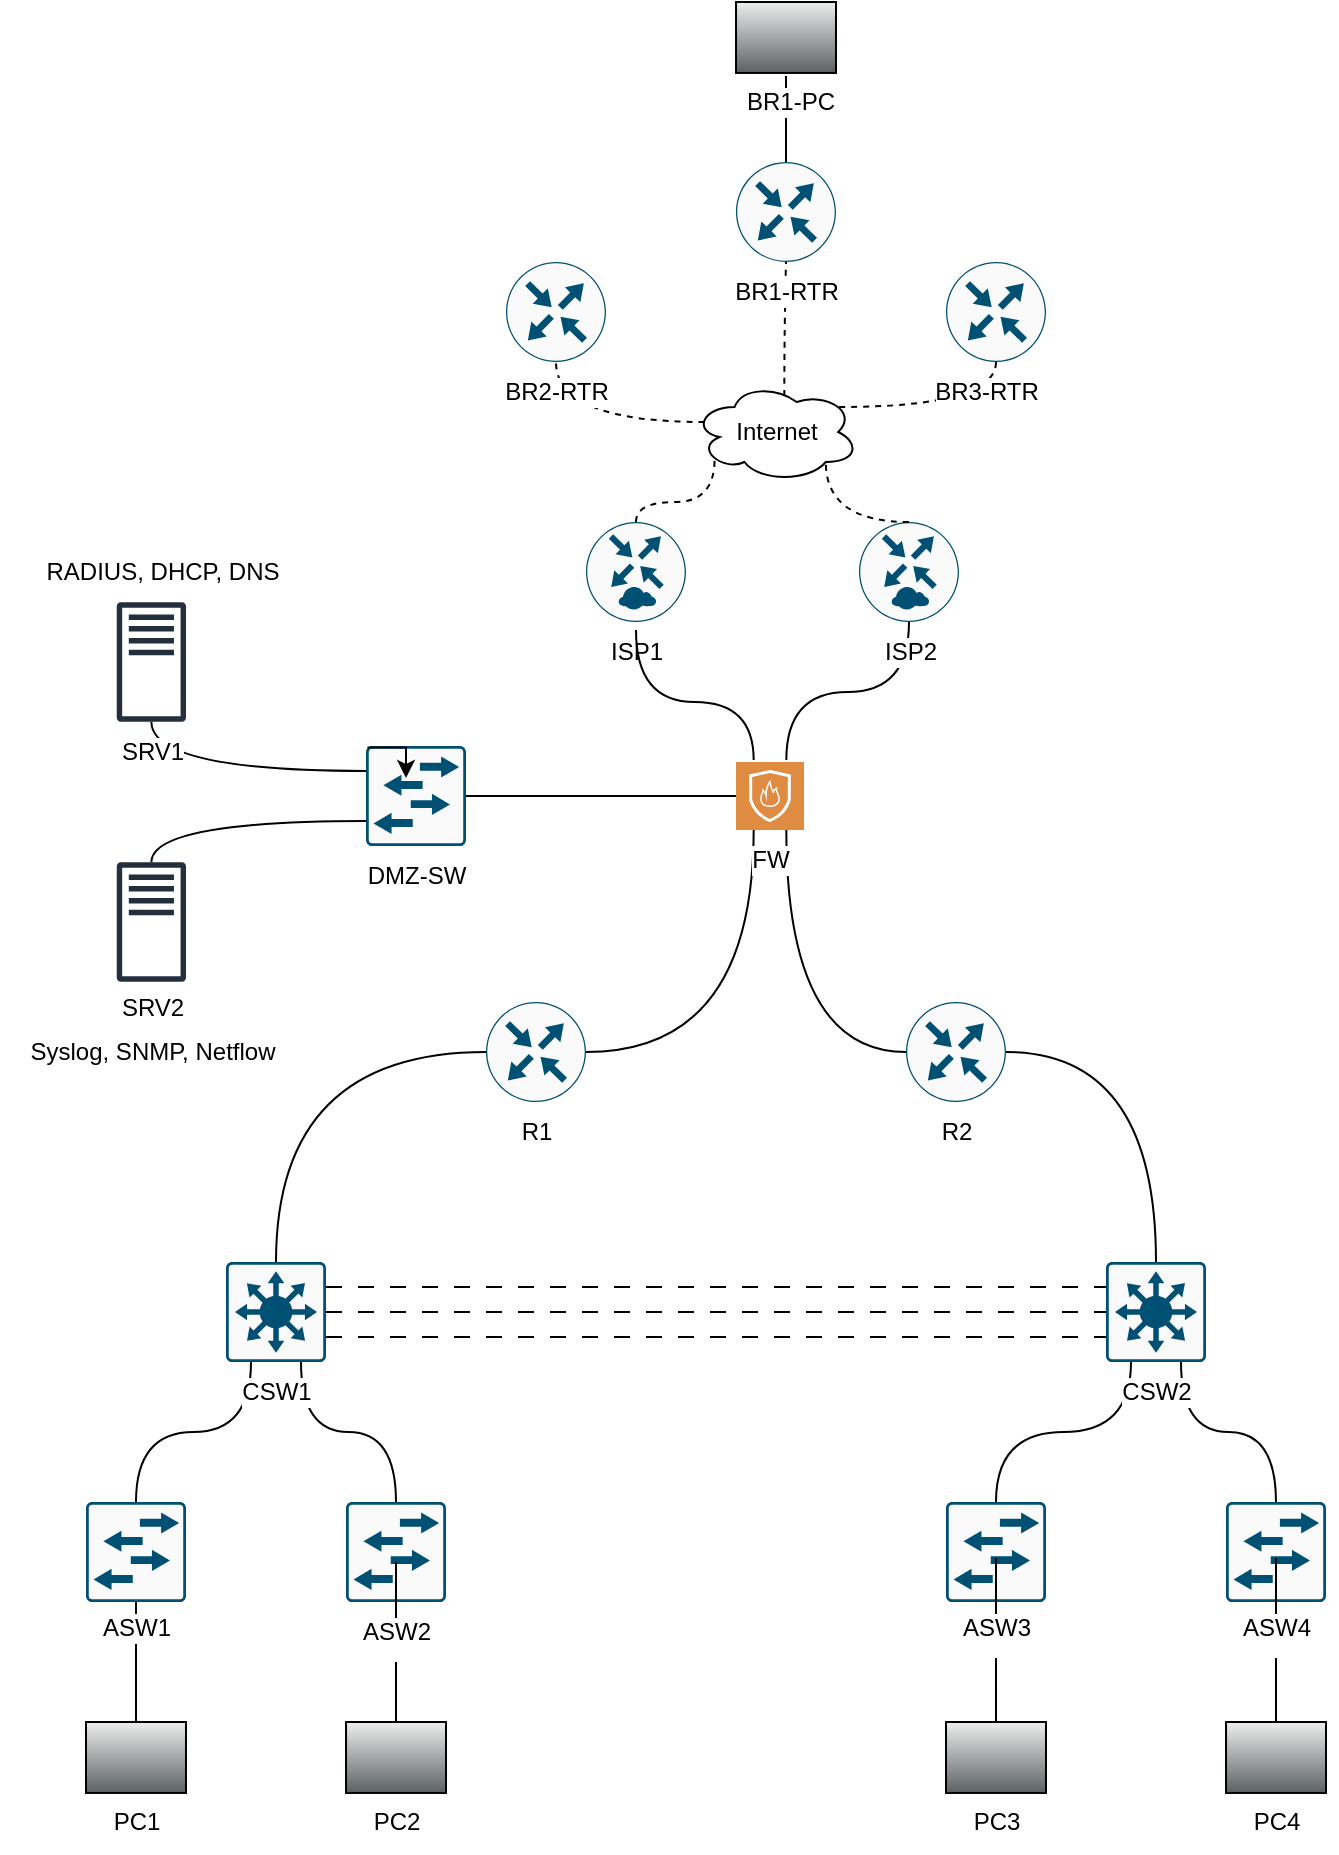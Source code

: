 <mxfile version="27.0.5">
  <diagram name="Page-1" id="cx-hjg-RENKBDJ7C8sbw">
    <mxGraphModel dx="1067" dy="931" grid="1" gridSize="10" guides="1" tooltips="1" connect="1" arrows="1" fold="1" page="1" pageScale="1" pageWidth="827" pageHeight="1169" math="0" shadow="0">
      <root>
        <mxCell id="0" />
        <mxCell id="1" parent="0" />
        <mxCell id="QYmhKUo41NAajOEhLeO6-1" value="" style="sketch=0;points=[[0.5,0,0],[1,0.5,0],[0.5,1,0],[0,0.5,0],[0.145,0.145,0],[0.856,0.145,0],[0.855,0.856,0],[0.145,0.855,0]];verticalLabelPosition=bottom;html=1;verticalAlign=top;aspect=fixed;align=center;pointerEvents=1;shape=mxgraph.cisco19.rect;prIcon=csr_1000v;fillColor=#FAFAFA;strokeColor=#005073;" parent="1" vertex="1">
          <mxGeometry x="330" y="300" width="50" height="50" as="geometry" />
        </mxCell>
        <mxCell id="QYmhKUo41NAajOEhLeO6-2" value="" style="sketch=0;points=[[0.5,0,0],[1,0.5,0],[0.5,1,0],[0,0.5,0],[0.145,0.145,0],[0.856,0.145,0],[0.855,0.856,0],[0.145,0.855,0]];verticalLabelPosition=bottom;html=1;verticalAlign=top;aspect=fixed;align=center;pointerEvents=1;shape=mxgraph.cisco19.rect;prIcon=csr_1000v;fillColor=#FAFAFA;strokeColor=#005073;" parent="1" vertex="1">
          <mxGeometry x="466.5" y="300" width="50" height="50" as="geometry" />
        </mxCell>
        <mxCell id="QYmhKUo41NAajOEhLeO6-4" value="" style="sketch=0;points=[[0.5,0,0],[1,0.5,0],[0.5,1,0],[0,0.5,0],[0.145,0.145,0],[0.856,0.145,0],[0.855,0.856,0],[0.145,0.855,0]];verticalLabelPosition=bottom;html=1;verticalAlign=top;aspect=fixed;align=center;pointerEvents=1;shape=mxgraph.cisco19.rect;prIcon=router;fillColor=#FAFAFA;strokeColor=#005073;" parent="1" vertex="1">
          <mxGeometry x="280" y="540" width="50" height="50" as="geometry" />
        </mxCell>
        <mxCell id="QYmhKUo41NAajOEhLeO6-5" value="" style="sketch=0;points=[[0.5,0,0],[1,0.5,0],[0.5,1,0],[0,0.5,0],[0.145,0.145,0],[0.856,0.145,0],[0.855,0.856,0],[0.145,0.855,0]];verticalLabelPosition=bottom;html=1;verticalAlign=top;aspect=fixed;align=center;pointerEvents=1;shape=mxgraph.cisco19.rect;prIcon=router;fillColor=#FAFAFA;strokeColor=#005073;" parent="1" vertex="1">
          <mxGeometry x="490" y="540" width="50" height="50" as="geometry" />
        </mxCell>
        <mxCell id="QYmhKUo41NAajOEhLeO6-6" value="" style="sketch=0;points=[[0.5,0,0],[1,0.5,0],[0.5,1,0],[0,0.5,0],[0.145,0.145,0],[0.856,0.145,0],[0.855,0.856,0],[0.145,0.855,0]];verticalLabelPosition=bottom;html=1;verticalAlign=top;aspect=fixed;align=center;pointerEvents=1;shape=mxgraph.cisco19.rect;prIcon=router;fillColor=#FAFAFA;strokeColor=#005073;" parent="1" vertex="1">
          <mxGeometry x="290" y="170" width="50" height="50" as="geometry" />
        </mxCell>
        <mxCell id="QYmhKUo41NAajOEhLeO6-7" value="" style="sketch=0;points=[[0.5,0,0],[1,0.5,0],[0.5,1,0],[0,0.5,0],[0.145,0.145,0],[0.856,0.145,0],[0.855,0.856,0],[0.145,0.855,0]];verticalLabelPosition=bottom;html=1;verticalAlign=top;aspect=fixed;align=center;pointerEvents=1;shape=mxgraph.cisco19.rect;prIcon=router;fillColor=#FAFAFA;strokeColor=#005073;" parent="1" vertex="1">
          <mxGeometry x="405" y="120" width="50" height="50" as="geometry" />
        </mxCell>
        <mxCell id="QYmhKUo41NAajOEhLeO6-8" value="" style="sketch=0;points=[[0.5,0,0],[1,0.5,0],[0.5,1,0],[0,0.5,0],[0.145,0.145,0],[0.856,0.145,0],[0.855,0.856,0],[0.145,0.855,0]];verticalLabelPosition=bottom;html=1;verticalAlign=top;aspect=fixed;align=center;pointerEvents=1;shape=mxgraph.cisco19.rect;prIcon=router;fillColor=#FAFAFA;strokeColor=#005073;" parent="1" vertex="1">
          <mxGeometry x="510" y="170" width="50" height="50" as="geometry" />
        </mxCell>
        <mxCell id="QYmhKUo41NAajOEhLeO6-14" value="" style="sketch=0;pointerEvents=1;shadow=0;dashed=0;html=1;strokeColor=none;fillColor=#DF8C42;labelPosition=center;verticalLabelPosition=bottom;verticalAlign=top;align=center;outlineConnect=0;shape=mxgraph.veeam2.firewall;points=[[0,0.5,0,0,0],[0.26,0,0,0,-1],[0.26,1,0,0,0],[0.74,0,0,0,-1],[0.74,1,0,0,0]];" parent="1" vertex="1">
          <mxGeometry x="405" y="420" width="34" height="34" as="geometry" />
        </mxCell>
        <mxCell id="QYmhKUo41NAajOEhLeO6-33" style="edgeStyle=orthogonalEdgeStyle;rounded=0;orthogonalLoop=1;jettySize=auto;html=1;exitX=0;exitY=0.75;exitDx=0;exitDy=0;exitPerimeter=0;curved=1;strokeColor=default;flowAnimation=0;shadow=0;endArrow=none;startFill=0;" parent="1" source="QYmhKUo41NAajOEhLeO6-15" target="QYmhKUo41NAajOEhLeO6-30" edge="1">
          <mxGeometry relative="1" as="geometry" />
        </mxCell>
        <mxCell id="QYmhKUo41NAajOEhLeO6-34" style="edgeStyle=orthogonalEdgeStyle;rounded=0;orthogonalLoop=1;jettySize=auto;html=1;exitX=1;exitY=0.5;exitDx=0;exitDy=0;exitPerimeter=0;curved=1;endArrow=none;startFill=0;" parent="1" source="QYmhKUo41NAajOEhLeO6-15" target="QYmhKUo41NAajOEhLeO6-14" edge="1">
          <mxGeometry relative="1" as="geometry" />
        </mxCell>
        <mxCell id="QYmhKUo41NAajOEhLeO6-45" style="edgeStyle=orthogonalEdgeStyle;rounded=0;orthogonalLoop=1;jettySize=auto;html=1;exitX=0;exitY=0.25;exitDx=0;exitDy=0;exitPerimeter=0;curved=1;endArrow=none;startFill=0;labelBackgroundColor=default;" parent="1" source="QYmhKUo41NAajOEhLeO6-15" target="QYmhKUo41NAajOEhLeO6-29" edge="1">
          <mxGeometry relative="1" as="geometry" />
        </mxCell>
        <mxCell id="QYmhKUo41NAajOEhLeO6-15" value="l" style="sketch=0;points=[[0,0.25,0,0,0],[0,0.5,0,0,0],[0,0.75,0,0,0],[0.015,0.015,0,0,0],[0.015,0.985,0,0,0],[0.25,0,0,0,0],[0.25,1,0,0,0],[0.5,0,0,0,0],[0.5,1,0,0,0],[0.75,0,0,0,0],[0.75,1,0,0,0],[0.985,0.015,0,0,0],[0.985,0.985,0,0,0],[1,0.25,0,0,0],[1,0.5,0,0,0],[1,0.75,0,0,0]];verticalLabelPosition=bottom;html=1;verticalAlign=top;aspect=fixed;align=center;pointerEvents=1;shape=mxgraph.cisco19.rect;prIcon=l2_switch;fillColor=#FAFAFA;strokeColor=#005073;" parent="1" vertex="1">
          <mxGeometry x="220" y="412" width="50" height="50" as="geometry" />
        </mxCell>
        <mxCell id="QYmhKUo41NAajOEhLeO6-16" value="" style="sketch=0;points=[[0.015,0.015,0],[0.985,0.015,0],[0.985,0.985,0],[0.015,0.985,0],[0.25,0,0],[0.5,0,0],[0.75,0,0],[1,0.25,0],[1,0.5,0],[1,0.75,0],[0.75,1,0],[0.5,1,0],[0.25,1,0],[0,0.75,0],[0,0.5,0],[0,0.25,0]];verticalLabelPosition=bottom;html=1;verticalAlign=top;aspect=fixed;align=center;pointerEvents=1;shape=mxgraph.cisco19.rect;prIcon=l3_switch;fillColor=#FAFAFA;strokeColor=#005073;" parent="1" vertex="1">
          <mxGeometry x="150" y="670" width="50" height="50" as="geometry" />
        </mxCell>
        <mxCell id="QYmhKUo41NAajOEhLeO6-17" value="" style="sketch=0;points=[[0.015,0.015,0],[0.985,0.015,0],[0.985,0.985,0],[0.015,0.985,0],[0.25,0,0],[0.5,0,0],[0.75,0,0],[1,0.25,0],[1,0.5,0],[1,0.75,0],[0.75,1,0],[0.5,1,0],[0.25,1,0],[0,0.75,0],[0,0.5,0],[0,0.25,0]];verticalLabelPosition=bottom;html=1;verticalAlign=top;aspect=fixed;align=center;pointerEvents=1;shape=mxgraph.cisco19.rect;prIcon=l3_switch;fillColor=#FAFAFA;strokeColor=#005073;" parent="1" vertex="1">
          <mxGeometry x="590" y="670" width="50" height="50" as="geometry" />
        </mxCell>
        <mxCell id="QYmhKUo41NAajOEhLeO6-62" style="edgeStyle=orthogonalEdgeStyle;rounded=0;orthogonalLoop=1;jettySize=auto;html=1;exitX=0.5;exitY=1;exitDx=0;exitDy=0;exitPerimeter=0;endArrow=none;startFill=0;" parent="1" source="QYmhKUo41NAajOEhLeO6-18" target="QYmhKUo41NAajOEhLeO6-23" edge="1">
          <mxGeometry relative="1" as="geometry" />
        </mxCell>
        <mxCell id="QYmhKUo41NAajOEhLeO6-18" value="" style="sketch=0;points=[[0.015,0.015,0],[0.985,0.015,0],[0.985,0.985,0],[0.015,0.985,0],[0.25,0,0],[0.5,0,0],[0.75,0,0],[1,0.25,0],[1,0.5,0],[1,0.75,0],[0.75,1,0],[0.5,1,0],[0.25,1,0],[0,0.75,0],[0,0.5,0],[0,0.25,0]];verticalLabelPosition=bottom;html=1;verticalAlign=top;aspect=fixed;align=center;pointerEvents=1;shape=mxgraph.cisco19.rect;prIcon=l2_switch;fillColor=#FAFAFA;strokeColor=#005073;" parent="1" vertex="1">
          <mxGeometry x="80" y="790" width="50" height="50" as="geometry" />
        </mxCell>
        <mxCell id="QYmhKUo41NAajOEhLeO6-63" style="edgeStyle=orthogonalEdgeStyle;rounded=0;orthogonalLoop=1;jettySize=auto;html=1;exitX=0.5;exitY=1;exitDx=0;exitDy=0;exitPerimeter=0;endArrow=none;startFill=0;" parent="1" source="nFP74qU7jgvlYta2bDjf-6" target="QYmhKUo41NAajOEhLeO6-24" edge="1">
          <mxGeometry relative="1" as="geometry" />
        </mxCell>
        <mxCell id="QYmhKUo41NAajOEhLeO6-19" value="" style="sketch=0;points=[[0.015,0.015,0],[0.985,0.015,0],[0.985,0.985,0],[0.015,0.985,0],[0.25,0,0],[0.5,0,0],[0.75,0,0],[1,0.25,0],[1,0.5,0],[1,0.75,0],[0.75,1,0],[0.5,1,0],[0.25,1,0],[0,0.75,0],[0,0.5,0],[0,0.25,0]];verticalLabelPosition=bottom;html=1;verticalAlign=top;aspect=fixed;align=center;pointerEvents=1;shape=mxgraph.cisco19.rect;prIcon=l2_switch;fillColor=#FAFAFA;strokeColor=#005073;" parent="1" vertex="1">
          <mxGeometry x="210" y="790" width="50" height="50" as="geometry" />
        </mxCell>
        <mxCell id="QYmhKUo41NAajOEhLeO6-71" style="edgeStyle=orthogonalEdgeStyle;rounded=0;orthogonalLoop=1;jettySize=auto;html=1;exitX=0.5;exitY=1;exitDx=0;exitDy=0;exitPerimeter=0;endArrow=none;startFill=0;" parent="1" source="nFP74qU7jgvlYta2bDjf-9" target="QYmhKUo41NAajOEhLeO6-25" edge="1">
          <mxGeometry relative="1" as="geometry" />
        </mxCell>
        <mxCell id="QYmhKUo41NAajOEhLeO6-20" value="" style="sketch=0;points=[[0.015,0.015,0],[0.985,0.015,0],[0.985,0.985,0],[0.015,0.985,0],[0.25,0,0],[0.5,0,0],[0.75,0,0],[1,0.25,0],[1,0.5,0],[1,0.75,0],[0.75,1,0],[0.5,1,0],[0.25,1,0],[0,0.75,0],[0,0.5,0],[0,0.25,0]];verticalLabelPosition=bottom;html=1;verticalAlign=top;aspect=fixed;align=center;pointerEvents=1;shape=mxgraph.cisco19.rect;prIcon=l2_switch;fillColor=#FAFAFA;strokeColor=#005073;" parent="1" vertex="1">
          <mxGeometry x="510" y="790" width="50" height="50" as="geometry" />
        </mxCell>
        <mxCell id="QYmhKUo41NAajOEhLeO6-74" style="edgeStyle=orthogonalEdgeStyle;rounded=0;orthogonalLoop=1;jettySize=auto;html=1;exitX=0.5;exitY=1;exitDx=0;exitDy=0;exitPerimeter=0;endArrow=none;startFill=0;" parent="1" source="nFP74qU7jgvlYta2bDjf-11" target="QYmhKUo41NAajOEhLeO6-26" edge="1">
          <mxGeometry relative="1" as="geometry" />
        </mxCell>
        <mxCell id="QYmhKUo41NAajOEhLeO6-21" value="" style="sketch=0;points=[[0.015,0.015,0],[0.985,0.015,0],[0.985,0.985,0],[0.015,0.985,0],[0.25,0,0],[0.5,0,0],[0.75,0,0],[1,0.25,0],[1,0.5,0],[1,0.75,0],[0.75,1,0],[0.5,1,0],[0.25,1,0],[0,0.75,0],[0,0.5,0],[0,0.25,0]];verticalLabelPosition=bottom;html=1;verticalAlign=top;aspect=fixed;align=center;pointerEvents=1;shape=mxgraph.cisco19.rect;prIcon=l2_switch;fillColor=#FAFAFA;strokeColor=#005073;" parent="1" vertex="1">
          <mxGeometry x="650" y="790" width="50" height="50" as="geometry" />
        </mxCell>
        <mxCell id="QYmhKUo41NAajOEhLeO6-23" value="" style="shape=mxgraph.networks2.icon;aspect=fixed;fillColor=#EDEDED;strokeColor=#000000;gradientColor=#5B6163;network2IconShadow=1;network2bgFillColor=none;network2Icon=mxgraph.networks2.pc;network2IconYOffset=-0.059;network2IconW=1.0;network2IconH=0.71;" parent="1" vertex="1">
          <mxGeometry x="80" y="900" width="49.995" height="35.48" as="geometry" />
        </mxCell>
        <mxCell id="QYmhKUo41NAajOEhLeO6-24" value="" style="shape=mxgraph.networks2.icon;aspect=fixed;fillColor=#EDEDED;strokeColor=#000000;gradientColor=#5B6163;network2IconShadow=1;network2bgFillColor=none;network2Icon=mxgraph.networks2.pc;network2IconYOffset=-0.059;network2IconW=1.0;network2IconH=0.71;" parent="1" vertex="1">
          <mxGeometry x="210.01" y="900" width="49.995" height="35.48" as="geometry" />
        </mxCell>
        <mxCell id="QYmhKUo41NAajOEhLeO6-25" value="" style="shape=mxgraph.networks2.icon;aspect=fixed;fillColor=#EDEDED;strokeColor=#000000;gradientColor=#5B6163;network2IconShadow=1;network2bgFillColor=none;network2Icon=mxgraph.networks2.pc;network2IconYOffset=-0.059;network2IconW=1.0;network2IconH=0.71;" parent="1" vertex="1">
          <mxGeometry x="510" y="900" width="49.995" height="35.48" as="geometry" />
        </mxCell>
        <mxCell id="QYmhKUo41NAajOEhLeO6-26" value="" style="shape=mxgraph.networks2.icon;aspect=fixed;fillColor=#EDEDED;strokeColor=#000000;gradientColor=#5B6163;network2IconShadow=1;network2bgFillColor=none;network2Icon=mxgraph.networks2.pc;network2IconYOffset=-0.059;network2IconW=1.0;network2IconH=0.71;" parent="1" vertex="1">
          <mxGeometry x="650.01" y="900" width="49.995" height="35.48" as="geometry" />
        </mxCell>
        <mxCell id="QYmhKUo41NAajOEhLeO6-28" value="" style="ellipse;shape=cloud;whiteSpace=wrap;html=1;points=[[0.07,0.4,0,0,0],[0.13,0.77,0,0,0],[0.16,0.55,0,0,0],[0.25,0.25,0,0,0],[0.31,0.8,0,0,0],[0.55,0.14,0,0,0],[0.55,0.95,0,0,0],[0.72,0.18,0,0,0],[0.8,0.8,0,0,0],[0.875,0.5,0,0,0],[0.88,0.25,0,0,0],[0.96,0.7,0,0,0]];" parent="1" vertex="1">
          <mxGeometry x="383.5" y="230" width="83" height="50" as="geometry" />
        </mxCell>
        <mxCell id="QYmhKUo41NAajOEhLeO6-29" value="" style="sketch=0;outlineConnect=0;fontColor=#232F3E;gradientColor=none;fillColor=#232F3D;strokeColor=none;dashed=0;verticalLabelPosition=bottom;verticalAlign=top;align=center;html=1;fontSize=12;fontStyle=0;aspect=fixed;pointerEvents=1;shape=mxgraph.aws4.traditional_server;points=[[0.98,0.5,0,0,0]];" parent="1" vertex="1">
          <mxGeometry x="95.38" y="340" width="34.62" height="60" as="geometry" />
        </mxCell>
        <mxCell id="QYmhKUo41NAajOEhLeO6-30" value="" style="sketch=0;outlineConnect=0;fontColor=#232F3E;gradientColor=none;fillColor=#232F3D;strokeColor=none;dashed=0;verticalLabelPosition=bottom;verticalAlign=top;align=center;html=1;fontSize=12;fontStyle=0;aspect=fixed;pointerEvents=1;shape=mxgraph.aws4.traditional_server;" parent="1" vertex="1">
          <mxGeometry x="95.38" y="470" width="34.62" height="60" as="geometry" />
        </mxCell>
        <mxCell id="QYmhKUo41NAajOEhLeO6-31" style="edgeStyle=orthogonalEdgeStyle;rounded=0;orthogonalLoop=1;jettySize=auto;html=1;exitX=0.015;exitY=0.015;exitDx=0;exitDy=0;exitPerimeter=0;entryX=0.4;entryY=0.32;entryDx=0;entryDy=0;entryPerimeter=0;" parent="1" source="QYmhKUo41NAajOEhLeO6-15" target="QYmhKUo41NAajOEhLeO6-15" edge="1">
          <mxGeometry relative="1" as="geometry" />
        </mxCell>
        <mxCell id="QYmhKUo41NAajOEhLeO6-36" style="edgeStyle=orthogonalEdgeStyle;rounded=0;orthogonalLoop=1;jettySize=auto;html=1;exitX=0.74;exitY=0;exitDx=0;exitDy=-1;exitPerimeter=0;entryX=0.5;entryY=1;entryDx=0;entryDy=0;entryPerimeter=0;curved=1;endArrow=none;startFill=0;" parent="1" source="QYmhKUo41NAajOEhLeO6-14" target="QYmhKUo41NAajOEhLeO6-2" edge="1">
          <mxGeometry relative="1" as="geometry" />
        </mxCell>
        <mxCell id="QYmhKUo41NAajOEhLeO6-42" style="edgeStyle=orthogonalEdgeStyle;rounded=0;orthogonalLoop=1;jettySize=auto;html=1;exitX=0.5;exitY=0;exitDx=0;exitDy=0;exitPerimeter=0;entryX=0.13;entryY=0.77;entryDx=0;entryDy=0;entryPerimeter=0;curved=1;dashed=1;endArrow=none;startFill=0;" parent="1" source="QYmhKUo41NAajOEhLeO6-1" target="QYmhKUo41NAajOEhLeO6-28" edge="1">
          <mxGeometry relative="1" as="geometry">
            <Array as="points">
              <mxPoint x="355" y="290" />
              <mxPoint x="394" y="290" />
            </Array>
          </mxGeometry>
        </mxCell>
        <mxCell id="QYmhKUo41NAajOEhLeO6-43" style="edgeStyle=orthogonalEdgeStyle;rounded=0;orthogonalLoop=1;jettySize=auto;html=1;exitX=0.5;exitY=0;exitDx=0;exitDy=0;exitPerimeter=0;entryX=0.8;entryY=0.8;entryDx=0;entryDy=0;entryPerimeter=0;curved=1;endArrow=none;startFill=0;dashed=1;" parent="1" source="QYmhKUo41NAajOEhLeO6-2" target="QYmhKUo41NAajOEhLeO6-28" edge="1">
          <mxGeometry relative="1" as="geometry">
            <Array as="points">
              <mxPoint x="450" y="300" />
            </Array>
          </mxGeometry>
        </mxCell>
        <mxCell id="QYmhKUo41NAajOEhLeO6-46" style="edgeStyle=orthogonalEdgeStyle;rounded=0;orthogonalLoop=1;jettySize=auto;html=1;exitX=0.07;exitY=0.4;exitDx=0;exitDy=0;exitPerimeter=0;entryX=0.5;entryY=1;entryDx=0;entryDy=0;entryPerimeter=0;dashed=1;endArrow=none;startFill=0;curved=1;" parent="1" source="QYmhKUo41NAajOEhLeO6-28" target="QYmhKUo41NAajOEhLeO6-6" edge="1">
          <mxGeometry relative="1" as="geometry" />
        </mxCell>
        <mxCell id="QYmhKUo41NAajOEhLeO6-47" style="edgeStyle=orthogonalEdgeStyle;rounded=0;orthogonalLoop=1;jettySize=auto;html=1;exitX=0.88;exitY=0.25;exitDx=0;exitDy=0;exitPerimeter=0;entryX=0.5;entryY=1;entryDx=0;entryDy=0;entryPerimeter=0;curved=1;endArrow=none;startFill=0;dashed=1;" parent="1" source="QYmhKUo41NAajOEhLeO6-28" target="QYmhKUo41NAajOEhLeO6-8" edge="1">
          <mxGeometry relative="1" as="geometry" />
        </mxCell>
        <mxCell id="QYmhKUo41NAajOEhLeO6-48" style="edgeStyle=orthogonalEdgeStyle;rounded=0;orthogonalLoop=1;jettySize=auto;html=1;exitX=0.55;exitY=0.14;exitDx=0;exitDy=0;exitPerimeter=0;entryX=0.5;entryY=1;entryDx=0;entryDy=0;entryPerimeter=0;curved=1;endArrow=none;startFill=0;dashed=1;" parent="1" source="QYmhKUo41NAajOEhLeO6-28" target="QYmhKUo41NAajOEhLeO6-7" edge="1">
          <mxGeometry relative="1" as="geometry" />
        </mxCell>
        <mxCell id="QYmhKUo41NAajOEhLeO6-53" style="edgeStyle=orthogonalEdgeStyle;rounded=0;orthogonalLoop=1;jettySize=auto;html=1;exitX=1;exitY=0.5;exitDx=0;exitDy=0;exitPerimeter=0;entryX=0.5;entryY=0;entryDx=0;entryDy=0;entryPerimeter=0;curved=1;endArrow=none;startFill=0;" parent="1" source="QYmhKUo41NAajOEhLeO6-5" target="QYmhKUo41NAajOEhLeO6-17" edge="1">
          <mxGeometry relative="1" as="geometry" />
        </mxCell>
        <mxCell id="QYmhKUo41NAajOEhLeO6-57" style="edgeStyle=orthogonalEdgeStyle;rounded=0;orthogonalLoop=1;jettySize=auto;html=1;exitX=0.25;exitY=1;exitDx=0;exitDy=0;exitPerimeter=0;entryX=0.5;entryY=0;entryDx=0;entryDy=0;entryPerimeter=0;curved=1;endArrow=none;startFill=0;" parent="1" source="QYmhKUo41NAajOEhLeO6-17" target="QYmhKUo41NAajOEhLeO6-20" edge="1">
          <mxGeometry relative="1" as="geometry" />
        </mxCell>
        <mxCell id="QYmhKUo41NAajOEhLeO6-58" style="edgeStyle=orthogonalEdgeStyle;rounded=0;orthogonalLoop=1;jettySize=auto;html=1;exitX=0.75;exitY=1;exitDx=0;exitDy=0;exitPerimeter=0;entryX=0.5;entryY=0;entryDx=0;entryDy=0;entryPerimeter=0;endArrow=none;startFill=0;curved=1;" parent="1" source="QYmhKUo41NAajOEhLeO6-17" target="QYmhKUo41NAajOEhLeO6-21" edge="1">
          <mxGeometry relative="1" as="geometry" />
        </mxCell>
        <mxCell id="QYmhKUo41NAajOEhLeO6-60" style="edgeStyle=orthogonalEdgeStyle;rounded=0;orthogonalLoop=1;jettySize=auto;html=1;exitX=0.25;exitY=1;exitDx=0;exitDy=0;exitPerimeter=0;entryX=0.5;entryY=0;entryDx=0;entryDy=0;entryPerimeter=0;curved=1;endArrow=none;startFill=0;" parent="1" source="QYmhKUo41NAajOEhLeO6-16" target="QYmhKUo41NAajOEhLeO6-18" edge="1">
          <mxGeometry relative="1" as="geometry" />
        </mxCell>
        <mxCell id="QYmhKUo41NAajOEhLeO6-61" style="edgeStyle=orthogonalEdgeStyle;rounded=0;orthogonalLoop=1;jettySize=auto;html=1;exitX=0.75;exitY=1;exitDx=0;exitDy=0;exitPerimeter=0;entryX=0.5;entryY=0;entryDx=0;entryDy=0;entryPerimeter=0;endArrow=none;startFill=0;curved=1;" parent="1" source="QYmhKUo41NAajOEhLeO6-16" target="QYmhKUo41NAajOEhLeO6-19" edge="1">
          <mxGeometry relative="1" as="geometry" />
        </mxCell>
        <mxCell id="QYmhKUo41NAajOEhLeO6-64" style="edgeStyle=orthogonalEdgeStyle;rounded=0;orthogonalLoop=1;jettySize=auto;html=1;exitX=1;exitY=0.25;exitDx=0;exitDy=0;exitPerimeter=0;entryX=0;entryY=0.25;entryDx=0;entryDy=0;entryPerimeter=0;endArrow=none;startFill=0;dashed=1;dashPattern=8 8;" parent="1" source="QYmhKUo41NAajOEhLeO6-16" target="QYmhKUo41NAajOEhLeO6-17" edge="1">
          <mxGeometry relative="1" as="geometry" />
        </mxCell>
        <mxCell id="QYmhKUo41NAajOEhLeO6-65" style="edgeStyle=orthogonalEdgeStyle;rounded=0;orthogonalLoop=1;jettySize=auto;html=1;exitX=1;exitY=0.5;exitDx=0;exitDy=0;exitPerimeter=0;entryX=0;entryY=0.5;entryDx=0;entryDy=0;entryPerimeter=0;dashed=1;dashPattern=8 8;endArrow=none;startFill=0;" parent="1" source="QYmhKUo41NAajOEhLeO6-16" target="QYmhKUo41NAajOEhLeO6-17" edge="1">
          <mxGeometry relative="1" as="geometry" />
        </mxCell>
        <mxCell id="QYmhKUo41NAajOEhLeO6-67" style="edgeStyle=orthogonalEdgeStyle;rounded=0;orthogonalLoop=1;jettySize=auto;html=1;exitX=1;exitY=0.75;exitDx=0;exitDy=0;exitPerimeter=0;entryX=0;entryY=0.75;entryDx=0;entryDy=0;entryPerimeter=0;dashed=1;dashPattern=8 8;endArrow=none;startFill=0;" parent="1" source="QYmhKUo41NAajOEhLeO6-16" target="QYmhKUo41NAajOEhLeO6-17" edge="1">
          <mxGeometry relative="1" as="geometry" />
        </mxCell>
        <mxCell id="QYmhKUo41NAajOEhLeO6-68" style="edgeStyle=orthogonalEdgeStyle;rounded=0;orthogonalLoop=1;jettySize=auto;html=1;exitX=0;exitY=0.5;exitDx=0;exitDy=0;exitPerimeter=0;entryX=0.5;entryY=0;entryDx=0;entryDy=0;entryPerimeter=0;curved=1;endArrow=none;startFill=0;" parent="1" source="QYmhKUo41NAajOEhLeO6-4" target="QYmhKUo41NAajOEhLeO6-16" edge="1">
          <mxGeometry relative="1" as="geometry" />
        </mxCell>
        <mxCell id="QYmhKUo41NAajOEhLeO6-69" style="edgeStyle=orthogonalEdgeStyle;rounded=0;orthogonalLoop=1;jettySize=auto;html=1;exitX=0.26;exitY=1;exitDx=0;exitDy=0;exitPerimeter=0;entryX=1;entryY=0.5;entryDx=0;entryDy=0;entryPerimeter=0;endArrow=none;startFill=0;curved=1;" parent="1" source="QYmhKUo41NAajOEhLeO6-14" target="QYmhKUo41NAajOEhLeO6-4" edge="1">
          <mxGeometry relative="1" as="geometry" />
        </mxCell>
        <mxCell id="QYmhKUo41NAajOEhLeO6-70" style="edgeStyle=orthogonalEdgeStyle;rounded=0;orthogonalLoop=1;jettySize=auto;html=1;exitX=0.74;exitY=1;exitDx=0;exitDy=0;exitPerimeter=0;entryX=0;entryY=0.5;entryDx=0;entryDy=0;entryPerimeter=0;curved=1;endArrow=none;startFill=0;" parent="1" source="QYmhKUo41NAajOEhLeO6-14" target="QYmhKUo41NAajOEhLeO6-5" edge="1">
          <mxGeometry relative="1" as="geometry" />
        </mxCell>
        <mxCell id="QYmhKUo41NAajOEhLeO6-75" value="" style="shape=mxgraph.networks2.icon;aspect=fixed;fillColor=#EDEDED;strokeColor=#000000;gradientColor=#5B6163;network2IconShadow=1;network2bgFillColor=none;network2Icon=mxgraph.networks2.pc;network2IconYOffset=-0.059;network2IconW=1.0;network2IconH=0.71;" parent="1" vertex="1">
          <mxGeometry x="405.01" y="40" width="49.995" height="35.48" as="geometry" />
        </mxCell>
        <mxCell id="QYmhKUo41NAajOEhLeO6-76" style="edgeStyle=orthogonalEdgeStyle;rounded=0;orthogonalLoop=1;jettySize=auto;html=1;exitX=0.5;exitY=0;exitDx=0;exitDy=0;exitPerimeter=0;entryX=0.5;entryY=1.043;entryDx=0;entryDy=0;entryPerimeter=0;endArrow=none;startFill=0;" parent="1" source="QYmhKUo41NAajOEhLeO6-7" target="QYmhKUo41NAajOEhLeO6-75" edge="1">
          <mxGeometry relative="1" as="geometry" />
        </mxCell>
        <mxCell id="nFP74qU7jgvlYta2bDjf-1" value="PC3" style="text;html=1;align=center;verticalAlign=middle;resizable=0;points=[];autosize=1;strokeColor=none;fillColor=none;" vertex="1" parent="1">
          <mxGeometry x="509.99" y="935.48" width="50" height="30" as="geometry" />
        </mxCell>
        <mxCell id="nFP74qU7jgvlYta2bDjf-2" value="PC4" style="text;html=1;align=center;verticalAlign=middle;resizable=0;points=[];autosize=1;strokeColor=none;fillColor=none;" vertex="1" parent="1">
          <mxGeometry x="650" y="935.48" width="50" height="30" as="geometry" />
        </mxCell>
        <mxCell id="nFP74qU7jgvlYta2bDjf-3" value="PC2" style="text;html=1;align=center;verticalAlign=middle;resizable=0;points=[];autosize=1;strokeColor=none;fillColor=none;" vertex="1" parent="1">
          <mxGeometry x="210.01" y="935.48" width="50" height="30" as="geometry" />
        </mxCell>
        <mxCell id="nFP74qU7jgvlYta2bDjf-4" value="PC1" style="text;html=1;align=center;verticalAlign=middle;resizable=0;points=[];autosize=1;strokeColor=none;fillColor=none;" vertex="1" parent="1">
          <mxGeometry x="79.99" y="935.48" width="50" height="30" as="geometry" />
        </mxCell>
        <mxCell id="nFP74qU7jgvlYta2bDjf-5" value="ASW1" style="text;html=1;align=center;verticalAlign=middle;resizable=0;points=[];autosize=1;glass=0;fillColor=none;fontStyle=0;labelBackgroundColor=default;" vertex="1" parent="1">
          <mxGeometry x="75" y="838" width="60" height="30" as="geometry" />
        </mxCell>
        <mxCell id="nFP74qU7jgvlYta2bDjf-7" value="" style="edgeStyle=orthogonalEdgeStyle;rounded=0;orthogonalLoop=1;jettySize=auto;html=1;exitX=0.5;exitY=1;exitDx=0;exitDy=0;exitPerimeter=0;endArrow=none;startFill=0;" edge="1" parent="1" source="QYmhKUo41NAajOEhLeO6-19" target="nFP74qU7jgvlYta2bDjf-6">
          <mxGeometry relative="1" as="geometry">
            <mxPoint x="235" y="840" as="sourcePoint" />
            <mxPoint x="235" y="900" as="targetPoint" />
          </mxGeometry>
        </mxCell>
        <mxCell id="nFP74qU7jgvlYta2bDjf-6" value="ASW2" style="text;html=1;align=center;verticalAlign=middle;resizable=0;points=[];autosize=1;strokeColor=none;fillColor=none;labelBackgroundColor=default;" vertex="1" parent="1">
          <mxGeometry x="205.01" y="840" width="60" height="30" as="geometry" />
        </mxCell>
        <mxCell id="nFP74qU7jgvlYta2bDjf-10" value="" style="edgeStyle=orthogonalEdgeStyle;rounded=0;orthogonalLoop=1;jettySize=auto;html=1;exitX=0.5;exitY=1;exitDx=0;exitDy=0;exitPerimeter=0;endArrow=none;startFill=0;" edge="1" parent="1" source="QYmhKUo41NAajOEhLeO6-20" target="nFP74qU7jgvlYta2bDjf-9">
          <mxGeometry relative="1" as="geometry">
            <mxPoint x="535" y="840" as="sourcePoint" />
            <mxPoint x="535" y="900" as="targetPoint" />
          </mxGeometry>
        </mxCell>
        <mxCell id="nFP74qU7jgvlYta2bDjf-9" value="ASW3" style="text;html=1;align=center;verticalAlign=middle;resizable=0;points=[];autosize=1;strokeColor=none;fillColor=none;labelBackgroundColor=default;" vertex="1" parent="1">
          <mxGeometry x="504.99" y="838" width="60" height="30" as="geometry" />
        </mxCell>
        <mxCell id="nFP74qU7jgvlYta2bDjf-12" value="" style="edgeStyle=orthogonalEdgeStyle;rounded=0;orthogonalLoop=1;jettySize=auto;html=1;exitX=0.5;exitY=1;exitDx=0;exitDy=0;exitPerimeter=0;endArrow=none;startFill=0;" edge="1" parent="1" source="QYmhKUo41NAajOEhLeO6-21" target="nFP74qU7jgvlYta2bDjf-11">
          <mxGeometry relative="1" as="geometry">
            <mxPoint x="675" y="840" as="sourcePoint" />
            <mxPoint x="675" y="900" as="targetPoint" />
          </mxGeometry>
        </mxCell>
        <mxCell id="nFP74qU7jgvlYta2bDjf-11" value="ASW4" style="text;html=1;align=center;verticalAlign=middle;resizable=0;points=[];autosize=1;strokeColor=none;fillColor=none;labelBackgroundColor=default;" vertex="1" parent="1">
          <mxGeometry x="645" y="838" width="60" height="30" as="geometry" />
        </mxCell>
        <mxCell id="nFP74qU7jgvlYta2bDjf-13" value="CSW2" style="text;html=1;align=center;verticalAlign=middle;resizable=0;points=[];autosize=1;strokeColor=none;fillColor=none;labelBackgroundColor=default;" vertex="1" parent="1">
          <mxGeometry x="585" y="720" width="60" height="30" as="geometry" />
        </mxCell>
        <mxCell id="nFP74qU7jgvlYta2bDjf-14" value="CSW1" style="text;html=1;align=center;verticalAlign=middle;resizable=0;points=[];autosize=1;strokeColor=none;fillColor=none;labelBackgroundColor=default;" vertex="1" parent="1">
          <mxGeometry x="145" y="720" width="60" height="30" as="geometry" />
        </mxCell>
        <mxCell id="nFP74qU7jgvlYta2bDjf-15" value="R2" style="text;html=1;align=center;verticalAlign=middle;resizable=0;points=[];autosize=1;strokeColor=none;fillColor=none;" vertex="1" parent="1">
          <mxGeometry x="495" y="590" width="40" height="30" as="geometry" />
        </mxCell>
        <mxCell id="nFP74qU7jgvlYta2bDjf-16" value="R1" style="text;html=1;align=center;verticalAlign=middle;resizable=0;points=[];autosize=1;strokeColor=none;fillColor=none;" vertex="1" parent="1">
          <mxGeometry x="285" y="590" width="40" height="30" as="geometry" />
        </mxCell>
        <mxCell id="nFP74qU7jgvlYta2bDjf-17" value="DMZ-SW" style="text;html=1;align=center;verticalAlign=middle;resizable=0;points=[];autosize=1;strokeColor=none;fillColor=none;labelBackgroundColor=default;" vertex="1" parent="1">
          <mxGeometry x="210.01" y="462" width="70" height="30" as="geometry" />
        </mxCell>
        <mxCell id="nFP74qU7jgvlYta2bDjf-18" value="SRV2" style="text;html=1;align=center;verticalAlign=middle;resizable=0;points=[];autosize=1;strokeColor=none;fillColor=none;" vertex="1" parent="1">
          <mxGeometry x="87.69" y="528" width="50" height="30" as="geometry" />
        </mxCell>
        <mxCell id="nFP74qU7jgvlYta2bDjf-19" value="Syslog, SNMP, Netflow" style="text;html=1;align=center;verticalAlign=middle;resizable=0;points=[];autosize=1;strokeColor=none;fillColor=none;" vertex="1" parent="1">
          <mxGeometry x="37.69" y="550" width="150" height="30" as="geometry" />
        </mxCell>
        <mxCell id="nFP74qU7jgvlYta2bDjf-20" value="SRV1" style="text;html=1;align=center;verticalAlign=middle;resizable=0;points=[];autosize=1;strokeColor=none;fillColor=none;labelBackgroundColor=default;" vertex="1" parent="1">
          <mxGeometry x="87.69" y="400" width="50" height="30" as="geometry" />
        </mxCell>
        <mxCell id="nFP74qU7jgvlYta2bDjf-23" value="RADIUS, DHCP, DNS" style="text;html=1;align=center;verticalAlign=middle;resizable=0;points=[];autosize=1;strokeColor=none;fillColor=none;labelBackgroundColor=default;" vertex="1" parent="1">
          <mxGeometry x="47.69" y="310" width="140" height="30" as="geometry" />
        </mxCell>
        <mxCell id="nFP74qU7jgvlYta2bDjf-25" value="FW" style="text;html=1;align=center;verticalAlign=middle;resizable=0;points=[];autosize=1;strokeColor=none;fillColor=none;labelBackgroundColor=default;" vertex="1" parent="1">
          <mxGeometry x="402" y="454" width="40" height="30" as="geometry" />
        </mxCell>
        <mxCell id="nFP74qU7jgvlYta2bDjf-27" value="ISP2" style="text;html=1;align=center;verticalAlign=middle;resizable=0;points=[];autosize=1;strokeColor=none;fillColor=none;labelBackgroundColor=default;" vertex="1" parent="1">
          <mxGeometry x="466.5" y="350" width="50" height="30" as="geometry" />
        </mxCell>
        <mxCell id="nFP74qU7jgvlYta2bDjf-29" value="ISP1" style="text;html=1;align=center;verticalAlign=middle;resizable=0;points=[];autosize=1;strokeColor=none;fillColor=none;labelBackgroundColor=default;" vertex="1" parent="1">
          <mxGeometry x="330" y="350" width="50" height="30" as="geometry" />
        </mxCell>
        <mxCell id="nFP74qU7jgvlYta2bDjf-30" style="edgeStyle=orthogonalEdgeStyle;rounded=0;orthogonalLoop=1;jettySize=auto;html=1;exitX=0.26;exitY=0;exitDx=0;exitDy=-1;exitPerimeter=0;entryX=0.5;entryY=0.133;entryDx=0;entryDy=0;entryPerimeter=0;endArrow=none;startFill=0;curved=1;" edge="1" parent="1" source="QYmhKUo41NAajOEhLeO6-14" target="nFP74qU7jgvlYta2bDjf-29">
          <mxGeometry relative="1" as="geometry">
            <Array as="points">
              <mxPoint x="414" y="390" />
              <mxPoint x="355" y="390" />
            </Array>
          </mxGeometry>
        </mxCell>
        <mxCell id="nFP74qU7jgvlYta2bDjf-31" value="Internet" style="text;html=1;align=center;verticalAlign=middle;resizable=0;points=[];autosize=1;strokeColor=none;fillColor=none;labelBackgroundColor=default;" vertex="1" parent="1">
          <mxGeometry x="395" y="240" width="60" height="30" as="geometry" />
        </mxCell>
        <mxCell id="nFP74qU7jgvlYta2bDjf-32" value="BR3-RTR" style="text;html=1;align=center;verticalAlign=middle;resizable=0;points=[];autosize=1;strokeColor=none;fillColor=none;labelBackgroundColor=default;" vertex="1" parent="1">
          <mxGeometry x="490" y="220" width="80" height="30" as="geometry" />
        </mxCell>
        <mxCell id="nFP74qU7jgvlYta2bDjf-33" value="BR2-RTR" style="text;html=1;align=center;verticalAlign=middle;resizable=0;points=[];autosize=1;strokeColor=none;fillColor=none;labelBackgroundColor=default;" vertex="1" parent="1">
          <mxGeometry x="275" y="220" width="80" height="30" as="geometry" />
        </mxCell>
        <mxCell id="nFP74qU7jgvlYta2bDjf-34" value="BR1-RTR" style="text;html=1;align=center;verticalAlign=middle;resizable=0;points=[];autosize=1;strokeColor=none;fillColor=none;labelBackgroundColor=default;" vertex="1" parent="1">
          <mxGeometry x="390" y="170" width="80" height="30" as="geometry" />
        </mxCell>
        <mxCell id="nFP74qU7jgvlYta2bDjf-35" value="BR1-PC" style="text;html=1;align=center;verticalAlign=middle;resizable=0;points=[];autosize=1;strokeColor=none;fillColor=none;labelBackgroundColor=default;" vertex="1" parent="1">
          <mxGeometry x="396.5" y="75.48" width="70" height="30" as="geometry" />
        </mxCell>
      </root>
    </mxGraphModel>
  </diagram>
</mxfile>
